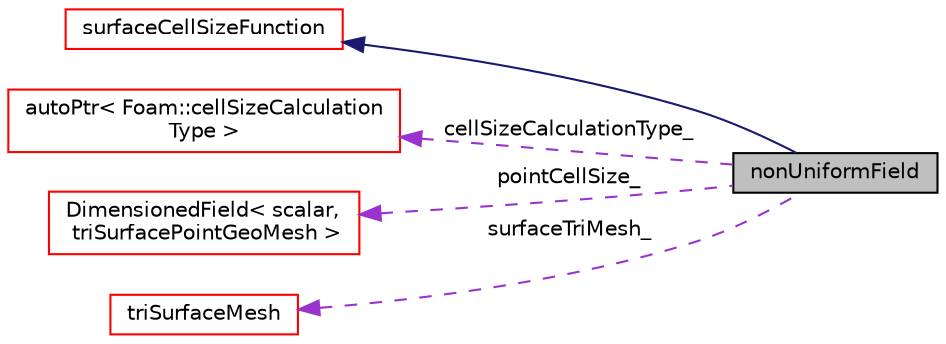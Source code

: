 digraph "nonUniformField"
{
  bgcolor="transparent";
  edge [fontname="Helvetica",fontsize="10",labelfontname="Helvetica",labelfontsize="10"];
  node [fontname="Helvetica",fontsize="10",shape=record];
  rankdir="LR";
  Node1 [label="nonUniformField",height=0.2,width=0.4,color="black", fillcolor="grey75", style="filled", fontcolor="black"];
  Node2 -> Node1 [dir="back",color="midnightblue",fontsize="10",style="solid",fontname="Helvetica"];
  Node2 [label="surfaceCellSizeFunction",height=0.2,width=0.4,color="red",URL="$a02565.html",tooltip="Abstract base class for specifying target cell sizes. "];
  Node3 -> Node1 [dir="back",color="darkorchid3",fontsize="10",style="dashed",label=" cellSizeCalculationType_" ,fontname="Helvetica"];
  Node3 [label="autoPtr\< Foam::cellSizeCalculation\lType \>",height=0.2,width=0.4,color="red",URL="$a00085.html"];
  Node4 -> Node1 [dir="back",color="darkorchid3",fontsize="10",style="dashed",label=" pointCellSize_" ,fontname="Helvetica"];
  Node4 [label="DimensionedField\< scalar,\l triSurfacePointGeoMesh \>",height=0.2,width=0.4,color="red",URL="$a00541.html"];
  Node5 -> Node1 [dir="back",color="darkorchid3",fontsize="10",style="dashed",label=" surfaceTriMesh_" ,fontname="Helvetica"];
  Node5 [label="triSurfaceMesh",height=0.2,width=0.4,color="red",URL="$a02780.html",tooltip="IOoject and searching on triSurface. "];
}
